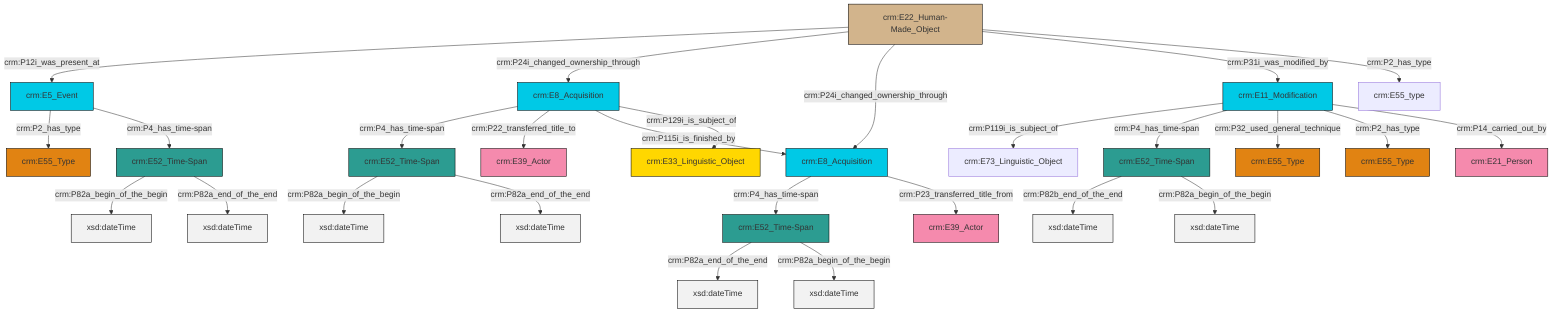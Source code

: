 graph TD
classDef Literal fill:#f2f2f2,stroke:#000000;
classDef CRM_Entity fill:#FFFFFF,stroke:#000000;
classDef Temporal_Entity fill:#00C9E6, stroke:#000000;
classDef Type fill:#E18312, stroke:#000000;
classDef Time-Span fill:#2C9C91, stroke:#000000;
classDef Appellation fill:#FFEB7F, stroke:#000000;
classDef Place fill:#008836, stroke:#000000;
classDef Persistent_Item fill:#B266B2, stroke:#000000;
classDef Conceptual_Object fill:#FFD700, stroke:#000000;
classDef Physical_Thing fill:#D2B48C, stroke:#000000;
classDef Actor fill:#f58aad, stroke:#000000;
classDef PC_Classes fill:#4ce600, stroke:#000000;
classDef Multi fill:#cccccc,stroke:#000000;

0["crm:E5_Event"]:::Temporal_Entity -->|crm:P2_has_type| 1["crm:E55_Type"]:::Type
2["crm:E52_Time-Span"]:::Time-Span -->|crm:P82a_begin_of_the_begin| 3[xsd:dateTime]:::Literal
4["crm:E52_Time-Span"]:::Time-Span -->|crm:P82a_begin_of_the_begin| 5[xsd:dateTime]:::Literal
6["crm:E22_Human-Made_Object"]:::Physical_Thing -->|crm:P12i_was_present_at| 0["crm:E5_Event"]:::Temporal_Entity
7["crm:E11_Modification"]:::Temporal_Entity -->|crm:P119i_is_subject_of| 8["crm:E73_Linguistic_Object"]:::Default
0["crm:E5_Event"]:::Temporal_Entity -->|crm:P4_has_time-span| 2["crm:E52_Time-Span"]:::Time-Span
6["crm:E22_Human-Made_Object"]:::Physical_Thing -->|crm:P24i_changed_ownership_through| 9["crm:E8_Acquisition"]:::Temporal_Entity
7["crm:E11_Modification"]:::Temporal_Entity -->|crm:P4_has_time-span| 12["crm:E52_Time-Span"]:::Time-Span
13["crm:E52_Time-Span"]:::Time-Span -->|crm:P82a_end_of_the_end| 14[xsd:dateTime]:::Literal
4["crm:E52_Time-Span"]:::Time-Span -->|crm:P82a_end_of_the_end| 16[xsd:dateTime]:::Literal
13["crm:E52_Time-Span"]:::Time-Span -->|crm:P82a_begin_of_the_begin| 18[xsd:dateTime]:::Literal
6["crm:E22_Human-Made_Object"]:::Physical_Thing -->|crm:P24i_changed_ownership_through| 19["crm:E8_Acquisition"]:::Temporal_Entity
19["crm:E8_Acquisition"]:::Temporal_Entity -->|crm:P4_has_time-span| 13["crm:E52_Time-Span"]:::Time-Span
7["crm:E11_Modification"]:::Temporal_Entity -->|crm:P32_used_general_technique| 20["crm:E55_Type"]:::Type
6["crm:E22_Human-Made_Object"]:::Physical_Thing -->|crm:P31i_was_modified_by| 7["crm:E11_Modification"]:::Temporal_Entity
19["crm:E8_Acquisition"]:::Temporal_Entity -->|crm:P23_transferred_title_from| 21["crm:E39_Actor"]:::Actor
9["crm:E8_Acquisition"]:::Temporal_Entity -->|crm:P4_has_time-span| 4["crm:E52_Time-Span"]:::Time-Span
12["crm:E52_Time-Span"]:::Time-Span -->|crm:P82b_end_of_the_end| 26[xsd:dateTime]:::Literal
7["crm:E11_Modification"]:::Temporal_Entity -->|crm:P2_has_type| 28["crm:E55_Type"]:::Type
9["crm:E8_Acquisition"]:::Temporal_Entity -->|crm:P22_transferred_title_to| 31["crm:E39_Actor"]:::Actor
6["crm:E22_Human-Made_Object"]:::Physical_Thing -->|crm:P2_has_type| 34["crm:E55_type"]:::Default
2["crm:E52_Time-Span"]:::Time-Span -->|crm:P82a_end_of_the_end| 36[xsd:dateTime]:::Literal
9["crm:E8_Acquisition"]:::Temporal_Entity -->|crm:P115i_is_finished_by| 19["crm:E8_Acquisition"]:::Temporal_Entity
9["crm:E8_Acquisition"]:::Temporal_Entity -->|crm:P129i_is_subject_of| 10["crm:E33_Linguistic_Object"]:::Conceptual_Object
7["crm:E11_Modification"]:::Temporal_Entity -->|crm:P14_carried_out_by| 39["crm:E21_Person"]:::Actor
12["crm:E52_Time-Span"]:::Time-Span -->|crm:P82a_begin_of_the_begin| 43[xsd:dateTime]:::Literal